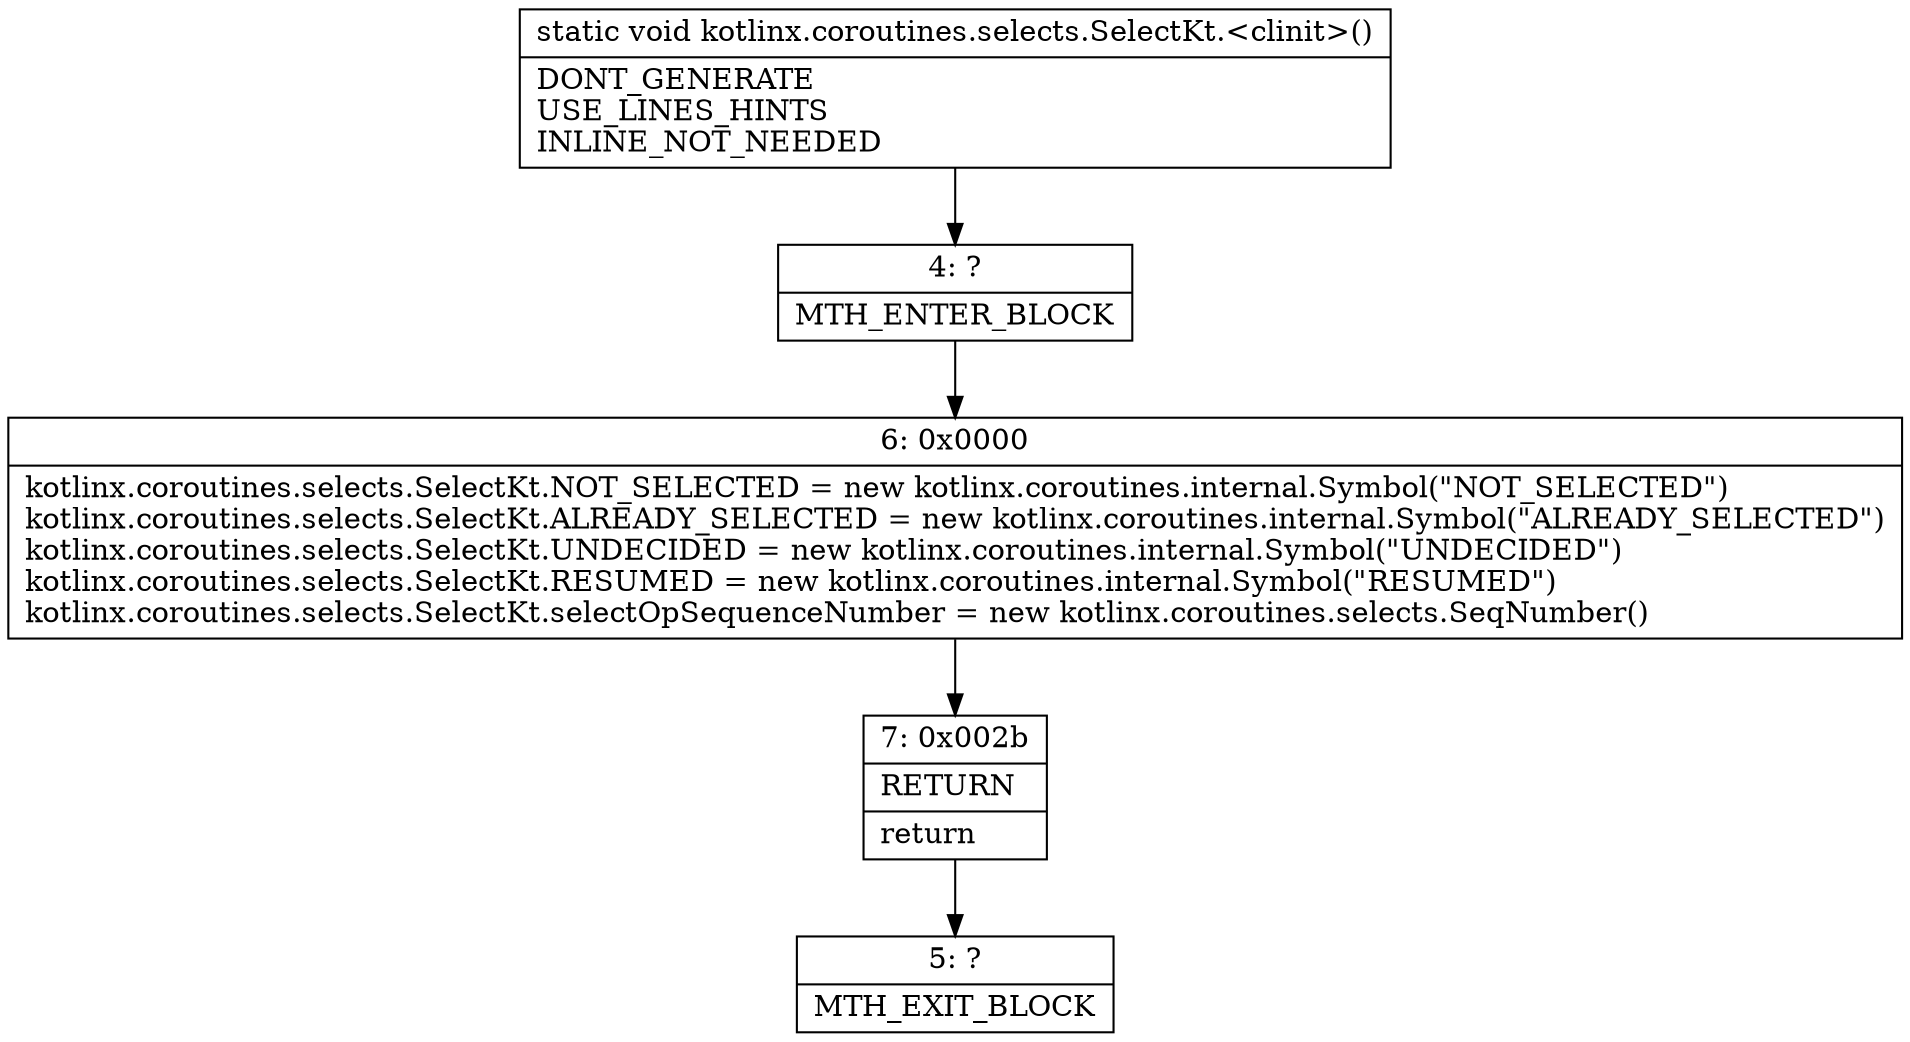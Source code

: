 digraph "CFG forkotlinx.coroutines.selects.SelectKt.\<clinit\>()V" {
Node_4 [shape=record,label="{4\:\ ?|MTH_ENTER_BLOCK\l}"];
Node_6 [shape=record,label="{6\:\ 0x0000|kotlinx.coroutines.selects.SelectKt.NOT_SELECTED = new kotlinx.coroutines.internal.Symbol(\"NOT_SELECTED\")\lkotlinx.coroutines.selects.SelectKt.ALREADY_SELECTED = new kotlinx.coroutines.internal.Symbol(\"ALREADY_SELECTED\")\lkotlinx.coroutines.selects.SelectKt.UNDECIDED = new kotlinx.coroutines.internal.Symbol(\"UNDECIDED\")\lkotlinx.coroutines.selects.SelectKt.RESUMED = new kotlinx.coroutines.internal.Symbol(\"RESUMED\")\lkotlinx.coroutines.selects.SelectKt.selectOpSequenceNumber = new kotlinx.coroutines.selects.SeqNumber()\l}"];
Node_7 [shape=record,label="{7\:\ 0x002b|RETURN\l|return\l}"];
Node_5 [shape=record,label="{5\:\ ?|MTH_EXIT_BLOCK\l}"];
MethodNode[shape=record,label="{static void kotlinx.coroutines.selects.SelectKt.\<clinit\>()  | DONT_GENERATE\lUSE_LINES_HINTS\lINLINE_NOT_NEEDED\l}"];
MethodNode -> Node_4;Node_4 -> Node_6;
Node_6 -> Node_7;
Node_7 -> Node_5;
}

